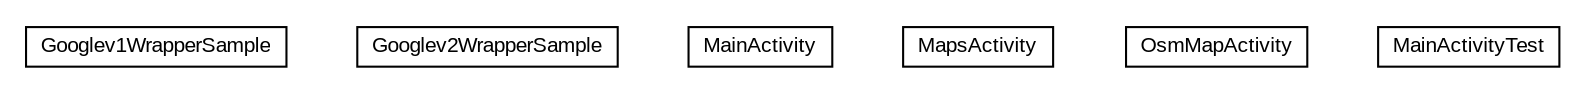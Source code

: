#!/usr/local/bin/dot
#
# Class diagram 
# Generated by UMLGraph version R5_6-24-gf6e263 (http://www.umlgraph.org/)
#

digraph G {
	edge [fontname="arial",fontsize=10,labelfontname="arial",labelfontsize=10];
	node [fontname="arial",fontsize=10,shape=plaintext];
	nodesep=0.25;
	ranksep=0.5;
	// org.osmdroid.google.sample.Googlev1WrapperSample
	c0 [label=<<table title="org.osmdroid.google.sample.Googlev1WrapperSample" border="0" cellborder="1" cellspacing="0" cellpadding="2" port="p" href="./Googlev1WrapperSample.html">
		<tr><td><table border="0" cellspacing="0" cellpadding="1">
<tr><td align="center" balign="center"> Googlev1WrapperSample </td></tr>
		</table></td></tr>
		</table>>, URL="./Googlev1WrapperSample.html", fontname="arial", fontcolor="black", fontsize=10.0];
	// org.osmdroid.google.sample.Googlev2WrapperSample
	c1 [label=<<table title="org.osmdroid.google.sample.Googlev2WrapperSample" border="0" cellborder="1" cellspacing="0" cellpadding="2" port="p" href="./Googlev2WrapperSample.html">
		<tr><td><table border="0" cellspacing="0" cellpadding="1">
<tr><td align="center" balign="center"> Googlev2WrapperSample </td></tr>
		</table></td></tr>
		</table>>, URL="./Googlev2WrapperSample.html", fontname="arial", fontcolor="black", fontsize=10.0];
	// org.osmdroid.google.sample.MainActivity
	c2 [label=<<table title="org.osmdroid.google.sample.MainActivity" border="0" cellborder="1" cellspacing="0" cellpadding="2" port="p" href="./MainActivity.html">
		<tr><td><table border="0" cellspacing="0" cellpadding="1">
<tr><td align="center" balign="center"> MainActivity </td></tr>
		</table></td></tr>
		</table>>, URL="./MainActivity.html", fontname="arial", fontcolor="black", fontsize=10.0];
	// org.osmdroid.google.sample.MapsActivity
	c3 [label=<<table title="org.osmdroid.google.sample.MapsActivity" border="0" cellborder="1" cellspacing="0" cellpadding="2" port="p" href="./MapsActivity.html">
		<tr><td><table border="0" cellspacing="0" cellpadding="1">
<tr><td align="center" balign="center"> MapsActivity </td></tr>
		</table></td></tr>
		</table>>, URL="./MapsActivity.html", fontname="arial", fontcolor="black", fontsize=10.0];
	// org.osmdroid.google.sample.OsmMapActivity
	c4 [label=<<table title="org.osmdroid.google.sample.OsmMapActivity" border="0" cellborder="1" cellspacing="0" cellpadding="2" port="p" href="./OsmMapActivity.html">
		<tr><td><table border="0" cellspacing="0" cellpadding="1">
<tr><td align="center" balign="center"> OsmMapActivity </td></tr>
		</table></td></tr>
		</table>>, URL="./OsmMapActivity.html", fontname="arial", fontcolor="black", fontsize=10.0];
	// org.osmdroid.google.sample.MainActivityTest
	c5 [label=<<table title="org.osmdroid.google.sample.MainActivityTest" border="0" cellborder="1" cellspacing="0" cellpadding="2" port="p" href="./MainActivityTest.html">
		<tr><td><table border="0" cellspacing="0" cellpadding="1">
<tr><td align="center" balign="center"> MainActivityTest </td></tr>
		</table></td></tr>
		</table>>, URL="./MainActivityTest.html", fontname="arial", fontcolor="black", fontsize=10.0];
}

